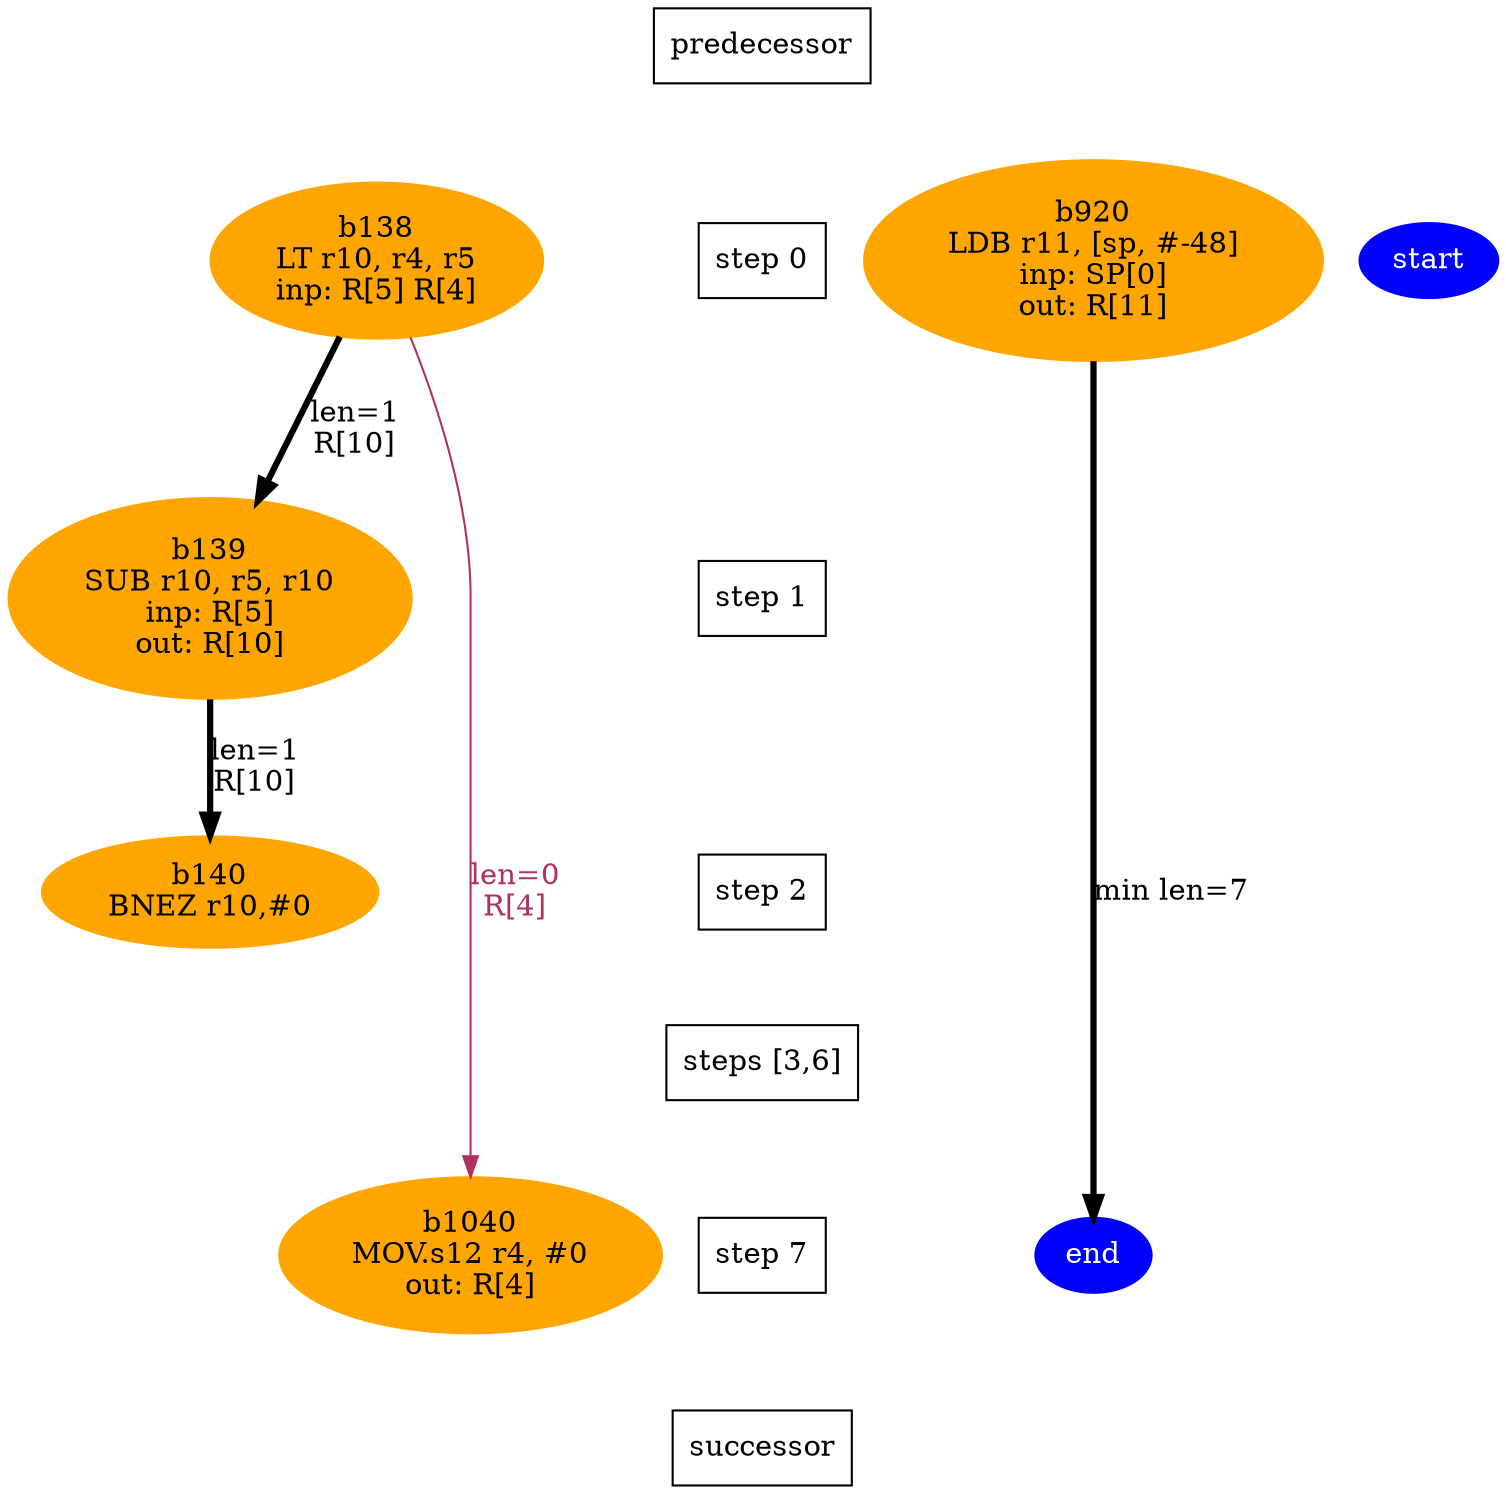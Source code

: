digraph N {
 b138[color=orange,fontcolor=black,style=filled,label="b138\nLT r10, r4, r5\ninp: R[5] R[4]"];  {rank=same; S0;  b138;}
 b139[color=orange,fontcolor=black,style=filled,label="b139\nSUB r10, r5, r10\ninp: R[5]\nout: R[10]"];  {rank=same; S1;  b139;}
 b140[color=orange,fontcolor=black,style=filled,label="b140\nBNEZ r10,#0"];  {rank=same; S2;  b140;}
 b920[color=orange,fontcolor=black,style=filled,label="b920\nLDB r11, [sp, #-48]\ninp: SP[0]\nout: R[11]"];  {rank=same; S0;  b920;}
 b1040[color=orange,fontcolor=black,style=filled,label="b1040\nMOV.s12 r4, #0\nout: R[4]"];  {rank=same; S7;  b1040;}
 start [color=blue,fontcolor=white,style=filled,label="start"];  {rank=same; S0;  start;}
 end [color=blue,fontcolor=white,style=filled,label="end"];  {rank=same; S7;  end;}
   b138 -> b139 [color=black,fontcolor=black,penwidth=3,label="len=1\nR[10]",weight=1000];
   b138 -> b1040 [color=maroon,fontcolor=maroon,label="len=0\nR[4]",weight=1000];
   b139 -> b140 [color=black,fontcolor=black,penwidth=3,label="len=1\nR[10]",weight=1000];
   b920 -> end [color=black,fontcolor=black,penwidth=3,label="min len=7",weight=1000];
  Sm1 [label="predecessor",shape=box];
  S0 [label="step 0",shape=box];
  Sm1 -> S0[style=invis,weight=9000];
  S1 [label="step 1",shape=box];
  S0 -> S1[style=invis,weight=9000];
  S2 [label="step 2",shape=box];
  S1 -> S2[style=invis,weight=9000];
  S3_S6 [label="steps [3,6]",shape=box];
  S2 -> S3_S6[style=invis,weight=9000];
  S7 [label="step 7",shape=box];
  S3_S6 -> S7[style=invis,weight=9000];
  S8 [label="successor",shape=box];
  S7 -> S8[style=invis,weight=9000];
}
